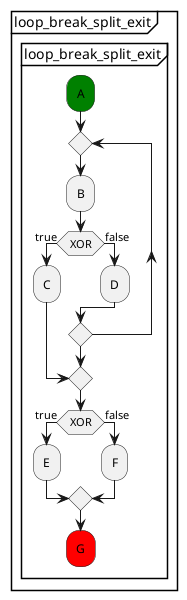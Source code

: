 @startuml
partition "loop_break_split_exit" {
    group "loop_break_split_exit"
        #green:A;
        repeat
            :B;
            if (XOR) then (true)
                :C;
                break
            else (false)
                :D;
            endif
        repeat while
        if (XOR) then (true)
            :E;
        else (false)
            :F;
        endif
        #red:G; 
    end group
}
@enduml